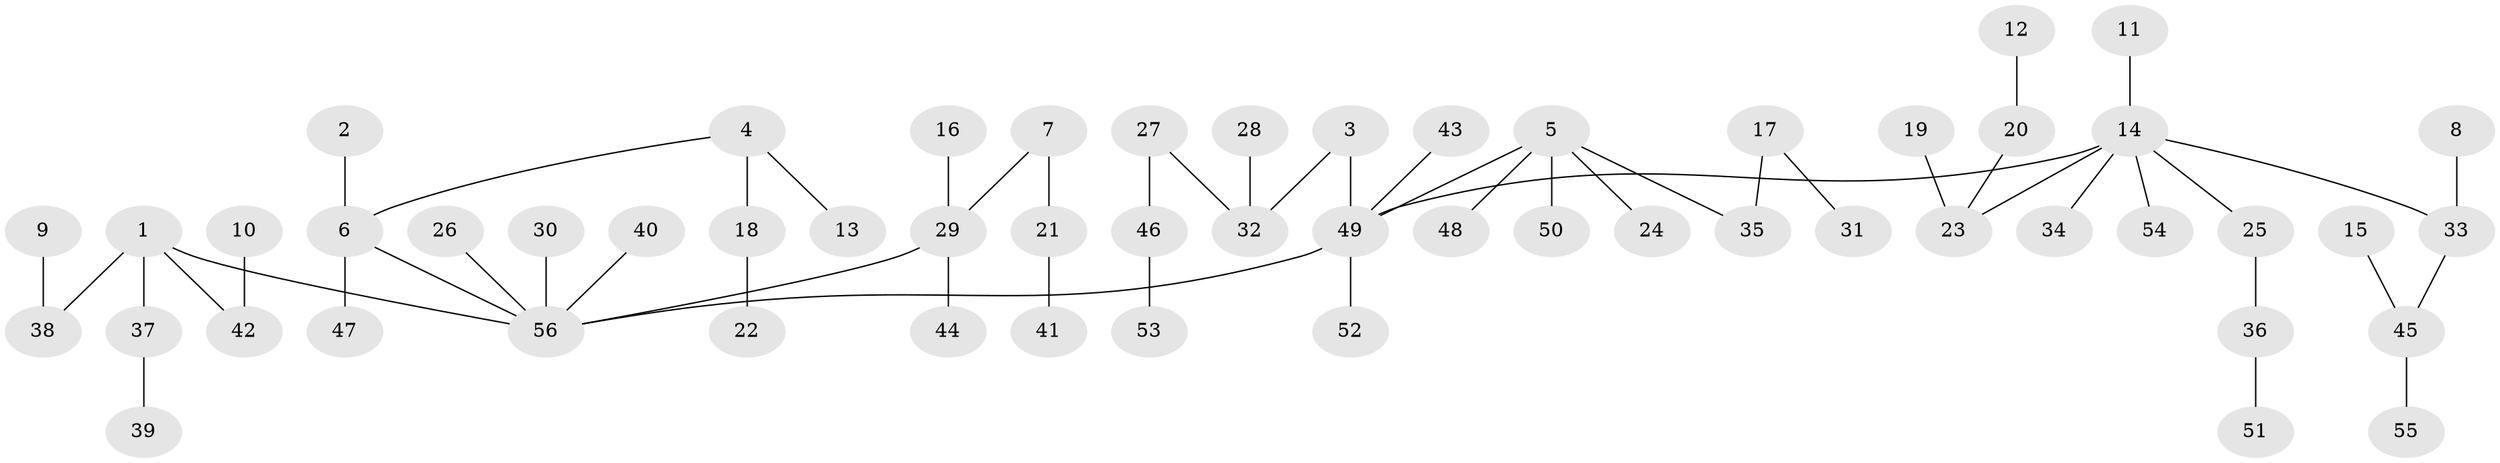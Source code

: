 // original degree distribution, {9: 0.018018018018018018, 5: 0.05405405405405406, 4: 0.04504504504504504, 3: 0.09009009009009009, 7: 0.009009009009009009, 1: 0.5315315315315315, 2: 0.25225225225225223}
// Generated by graph-tools (version 1.1) at 2025/02/03/09/25 03:02:26]
// undirected, 56 vertices, 55 edges
graph export_dot {
graph [start="1"]
  node [color=gray90,style=filled];
  1;
  2;
  3;
  4;
  5;
  6;
  7;
  8;
  9;
  10;
  11;
  12;
  13;
  14;
  15;
  16;
  17;
  18;
  19;
  20;
  21;
  22;
  23;
  24;
  25;
  26;
  27;
  28;
  29;
  30;
  31;
  32;
  33;
  34;
  35;
  36;
  37;
  38;
  39;
  40;
  41;
  42;
  43;
  44;
  45;
  46;
  47;
  48;
  49;
  50;
  51;
  52;
  53;
  54;
  55;
  56;
  1 -- 37 [weight=1.0];
  1 -- 38 [weight=1.0];
  1 -- 42 [weight=1.0];
  1 -- 56 [weight=1.0];
  2 -- 6 [weight=1.0];
  3 -- 32 [weight=1.0];
  3 -- 49 [weight=1.0];
  4 -- 6 [weight=1.0];
  4 -- 13 [weight=1.0];
  4 -- 18 [weight=1.0];
  5 -- 24 [weight=1.0];
  5 -- 35 [weight=1.0];
  5 -- 48 [weight=1.0];
  5 -- 49 [weight=1.0];
  5 -- 50 [weight=1.0];
  6 -- 47 [weight=1.0];
  6 -- 56 [weight=1.0];
  7 -- 21 [weight=1.0];
  7 -- 29 [weight=1.0];
  8 -- 33 [weight=1.0];
  9 -- 38 [weight=1.0];
  10 -- 42 [weight=1.0];
  11 -- 14 [weight=1.0];
  12 -- 20 [weight=1.0];
  14 -- 23 [weight=1.0];
  14 -- 25 [weight=1.0];
  14 -- 33 [weight=1.0];
  14 -- 34 [weight=1.0];
  14 -- 49 [weight=1.0];
  14 -- 54 [weight=1.0];
  15 -- 45 [weight=1.0];
  16 -- 29 [weight=1.0];
  17 -- 31 [weight=1.0];
  17 -- 35 [weight=1.0];
  18 -- 22 [weight=1.0];
  19 -- 23 [weight=1.0];
  20 -- 23 [weight=1.0];
  21 -- 41 [weight=1.0];
  25 -- 36 [weight=1.0];
  26 -- 56 [weight=1.0];
  27 -- 32 [weight=1.0];
  27 -- 46 [weight=1.0];
  28 -- 32 [weight=1.0];
  29 -- 44 [weight=1.0];
  29 -- 56 [weight=1.0];
  30 -- 56 [weight=1.0];
  33 -- 45 [weight=1.0];
  36 -- 51 [weight=1.0];
  37 -- 39 [weight=1.0];
  40 -- 56 [weight=1.0];
  43 -- 49 [weight=1.0];
  45 -- 55 [weight=1.0];
  46 -- 53 [weight=1.0];
  49 -- 52 [weight=1.0];
  49 -- 56 [weight=1.0];
}
